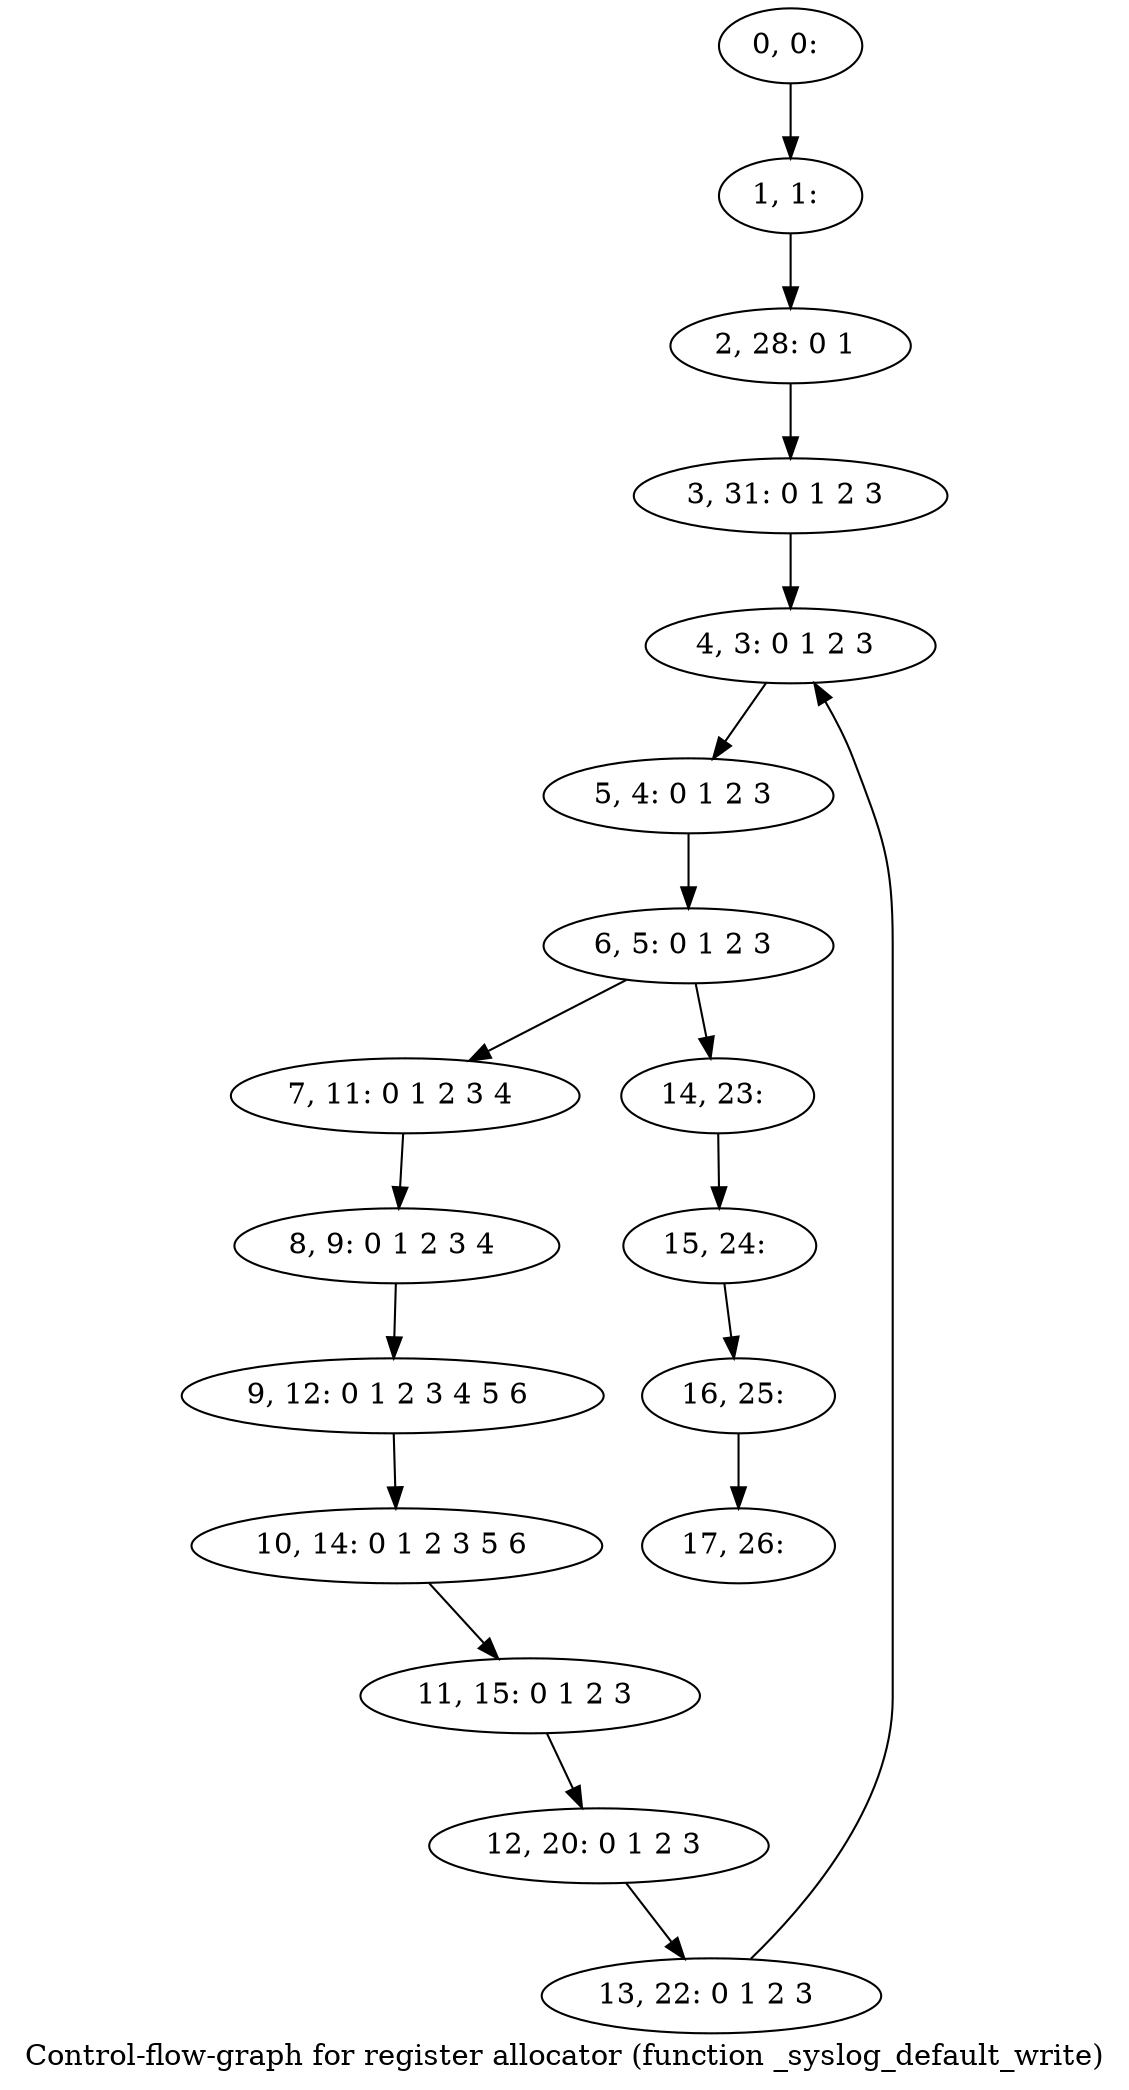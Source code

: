 digraph G {
graph [label="Control-flow-graph for register allocator (function _syslog_default_write)"]
0[label="0, 0: "];
1[label="1, 1: "];
2[label="2, 28: 0 1 "];
3[label="3, 31: 0 1 2 3 "];
4[label="4, 3: 0 1 2 3 "];
5[label="5, 4: 0 1 2 3 "];
6[label="6, 5: 0 1 2 3 "];
7[label="7, 11: 0 1 2 3 4 "];
8[label="8, 9: 0 1 2 3 4 "];
9[label="9, 12: 0 1 2 3 4 5 6 "];
10[label="10, 14: 0 1 2 3 5 6 "];
11[label="11, 15: 0 1 2 3 "];
12[label="12, 20: 0 1 2 3 "];
13[label="13, 22: 0 1 2 3 "];
14[label="14, 23: "];
15[label="15, 24: "];
16[label="16, 25: "];
17[label="17, 26: "];
0->1 ;
1->2 ;
2->3 ;
3->4 ;
4->5 ;
5->6 ;
6->7 ;
6->14 ;
7->8 ;
8->9 ;
9->10 ;
10->11 ;
11->12 ;
12->13 ;
13->4 ;
14->15 ;
15->16 ;
16->17 ;
}
